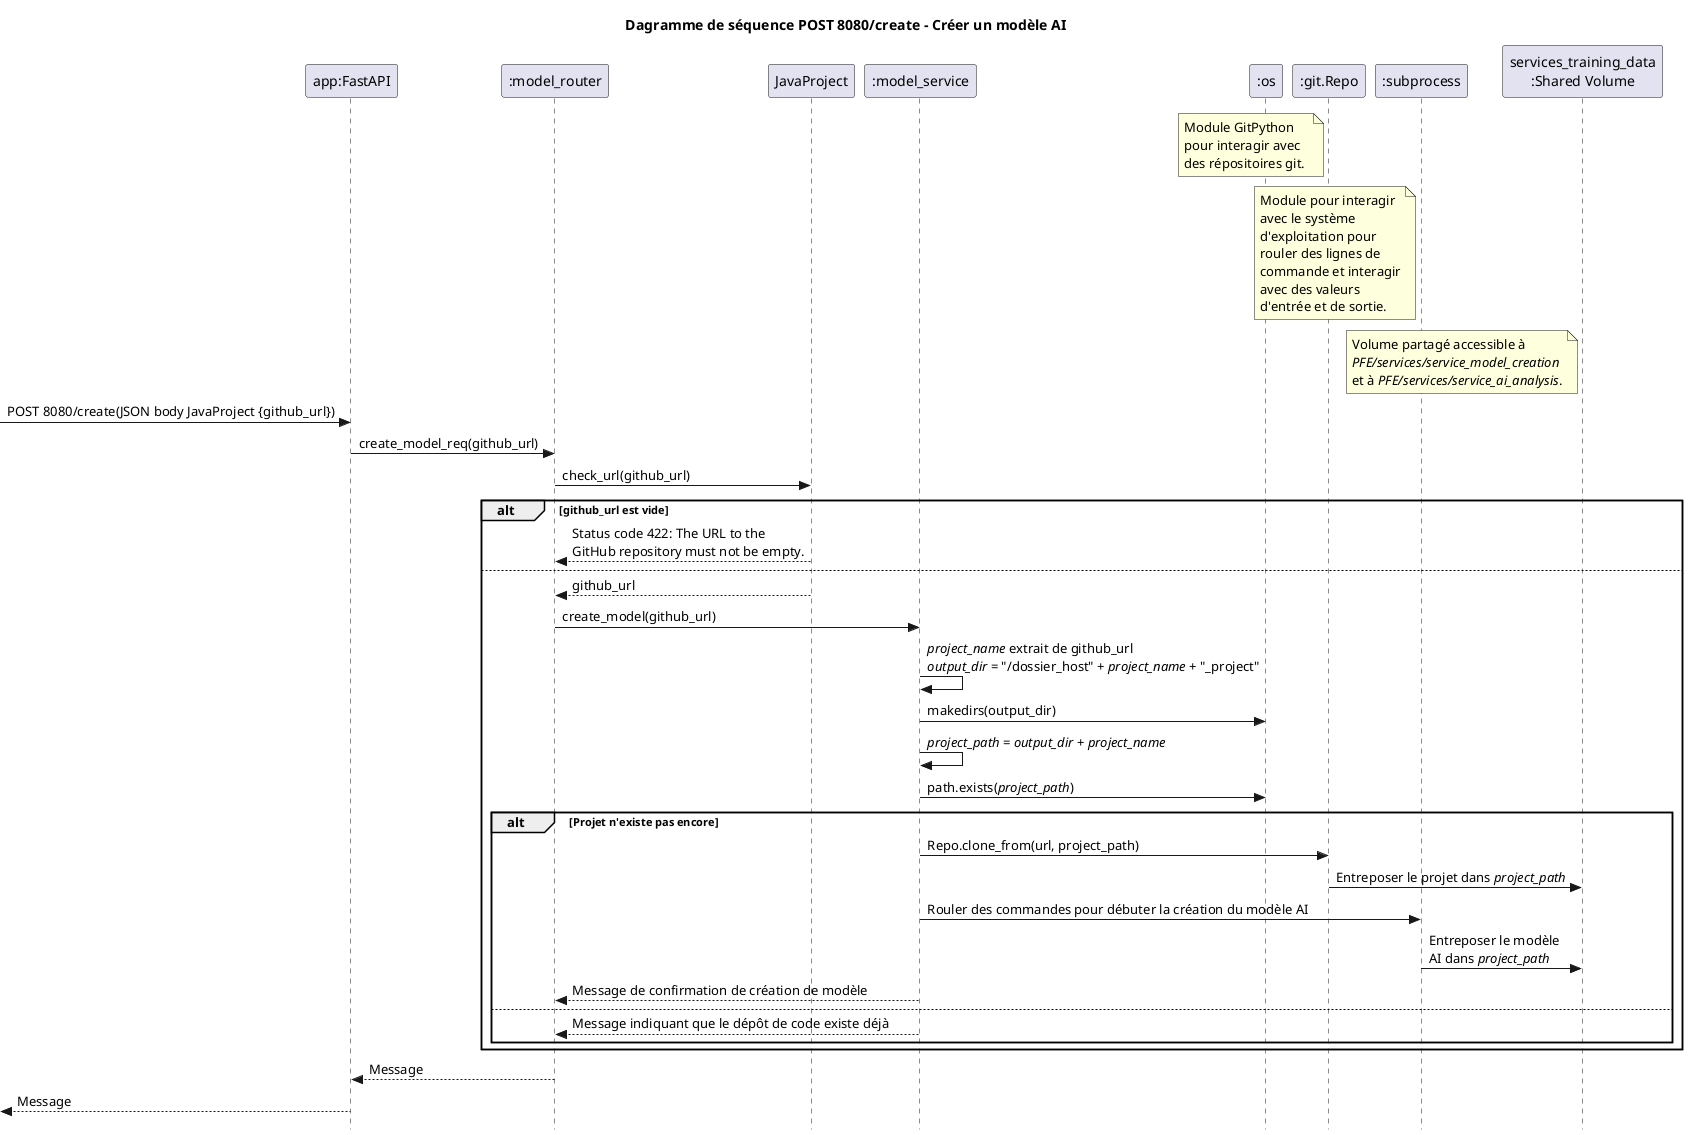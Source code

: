 @startuml
title Dagramme de séquence POST 8080/create - Créer un modèle AI
skinparam style strictuml

participant "app:FastAPI" as app
participant ":model_router" as model_router
participant JavaProject
participant ":model_service" as model_service
participant ":os" as os
participant ":git.Repo" as github
note left of github
    Module GitPython
    pour interagir avec
    des répositoires git. 
end note
participant ":subprocess" as subprocess
note left of subprocess
    Module pour interagir
    avec le système
    d'exploitation pour
    rouler des lignes de
    commande et interagir
    avec des valeurs
    d'entrée et de sortie.
end note
participant "services_training_data\n:Shared Volume" as shared_volume
note left of shared_volume
    Volume partagé accessible à
    //PFE/services/service_model_creation//
    et à //PFE/services/service_ai_analysis//.
end note

-> app : POST 8080/create(JSON body JavaProject {github_url})

app -> model_router : create_model_req(github_url)

model_router -> JavaProject : check_url(github_url)
alt github_url est vide
    JavaProject --> model_router : Status code 422: The URL to the\nGitHub repository must not be empty.
else
    JavaProject --> model_router : github_url
    model_router -> model_service : create_model(github_url)

    model_service -> model_service : //project_name// extrait de github_url\n//output_dir// = "/dossier_host" + //project_name// + "_project"
    model_service -> os : makedirs(output_dir)
    model_service -> model_service : //project_path// = //output_dir// + //project_name//

    model_service -> os : path.exists(//project_path//)
    alt Projet n'existe pas encore
        model_service -> github : Repo.clone_from(url, project_path)
        github -> shared_volume : Entreposer le projet dans //project_path//

        model_service -> subprocess : Rouler des commandes pour débuter la création du modèle AI
        subprocess -> shared_volume : Entreposer le modèle\nAI dans //project_path//

        model_service --> model_router : Message de confirmation de création de modèle
    else
        model_service --> model_router : Message indiquant que le dépôt de code existe déjà
    end
end

model_router --> app : Message
<-- app : Message
@enduml
